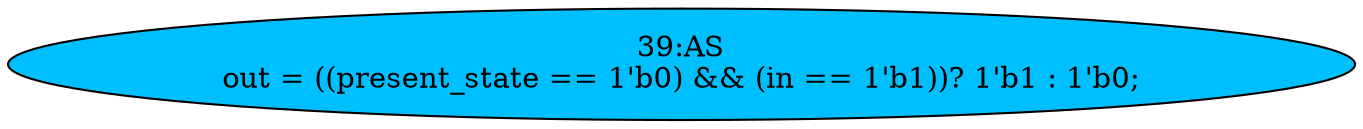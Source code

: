 strict digraph "" {
	node [label="\N"];
	"39:AS"	[ast="<pyverilog.vparser.ast.Assign object at 0x7fe3549b1d90>",
		def_var="['out']",
		fillcolor=deepskyblue,
		label="39:AS
out = ((present_state == 1'b0) && (in == 1'b1))? 1'b1 : 1'b0;",
		statements="[]",
		style=filled,
		typ=Assign,
		use_var="['present_state', 'in']"];
}
